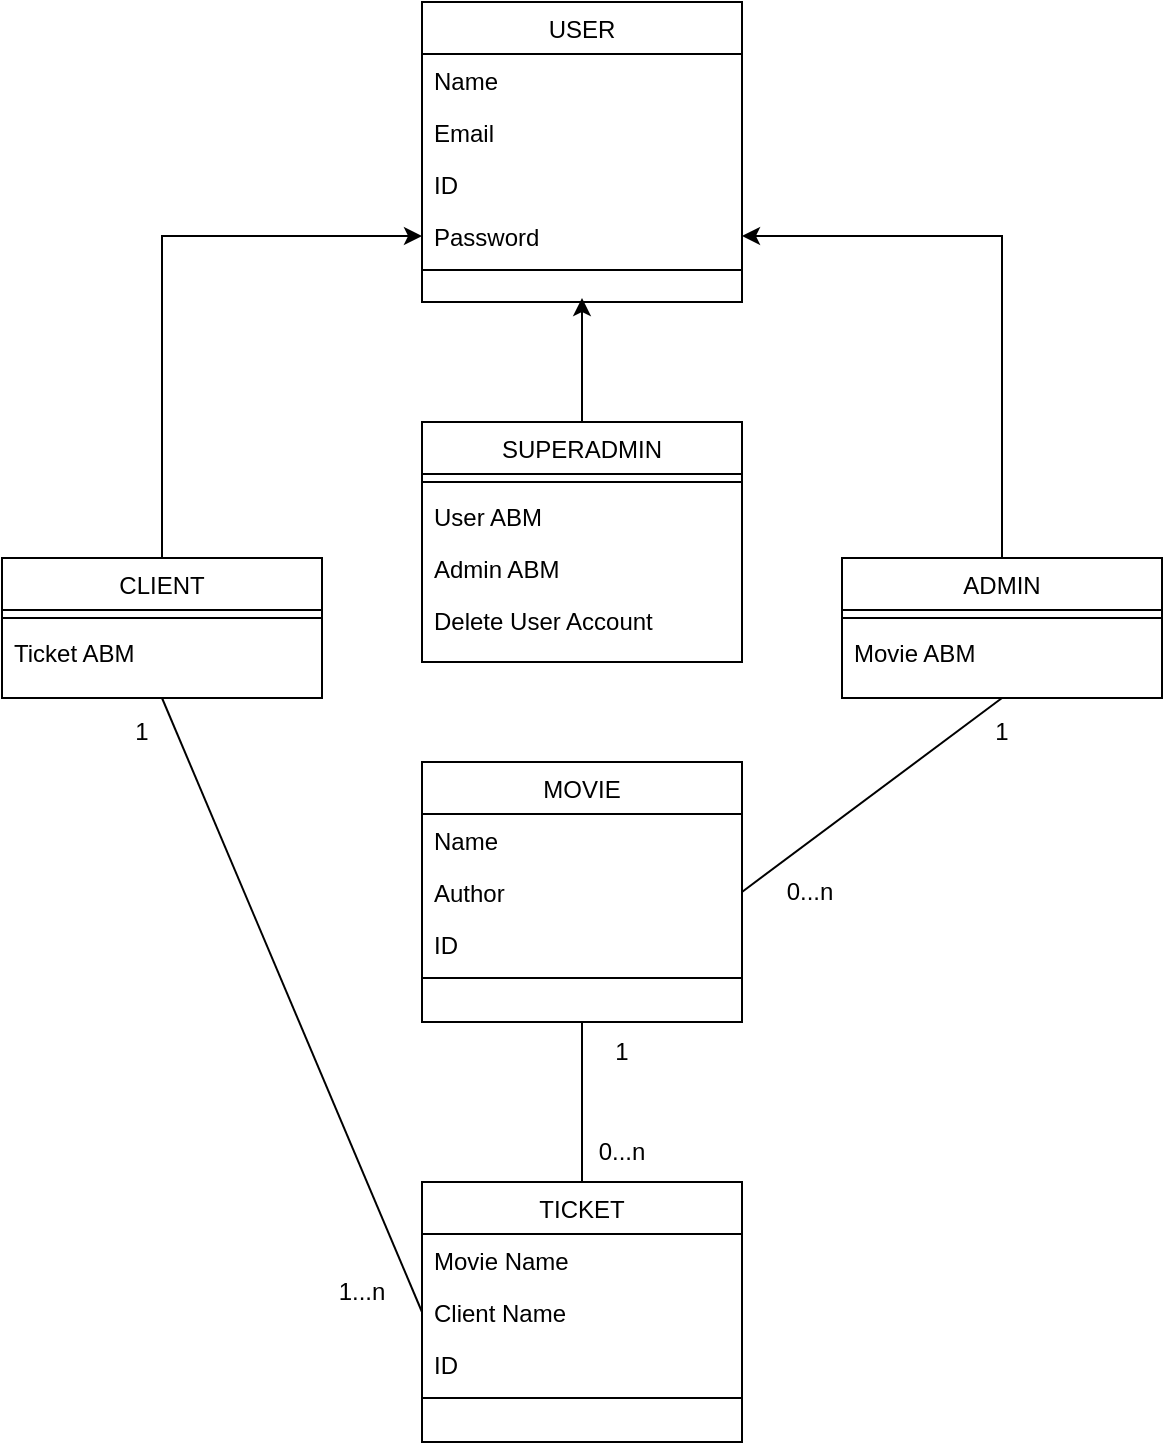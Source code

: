<mxfile version="24.4.4" type="google">
  <diagram id="C5RBs43oDa-KdzZeNtuy" name="Page-1">
    <mxGraphModel dx="1066" dy="473" grid="1" gridSize="10" guides="1" tooltips="1" connect="1" arrows="1" fold="1" page="1" pageScale="1" pageWidth="827" pageHeight="1169" math="0" shadow="0">
      <root>
        <mxCell id="WIyWlLk6GJQsqaUBKTNV-0" />
        <mxCell id="WIyWlLk6GJQsqaUBKTNV-1" parent="WIyWlLk6GJQsqaUBKTNV-0" />
        <mxCell id="zkfFHV4jXpPFQw0GAbJ--6" value="SUPERADMIN" style="swimlane;fontStyle=0;align=center;verticalAlign=top;childLayout=stackLayout;horizontal=1;startSize=26;horizontalStack=0;resizeParent=1;resizeLast=0;collapsible=1;marginBottom=0;rounded=0;shadow=0;strokeWidth=1;" parent="WIyWlLk6GJQsqaUBKTNV-1" vertex="1">
          <mxGeometry x="220" y="320" width="160" height="120" as="geometry">
            <mxRectangle x="130" y="380" width="160" height="26" as="alternateBounds" />
          </mxGeometry>
        </mxCell>
        <mxCell id="zkfFHV4jXpPFQw0GAbJ--9" value="" style="line;html=1;strokeWidth=1;align=left;verticalAlign=middle;spacingTop=-1;spacingLeft=3;spacingRight=3;rotatable=0;labelPosition=right;points=[];portConstraint=eastwest;" parent="zkfFHV4jXpPFQw0GAbJ--6" vertex="1">
          <mxGeometry y="26" width="160" height="8" as="geometry" />
        </mxCell>
        <mxCell id="zkfFHV4jXpPFQw0GAbJ--11" value="User ABM" style="text;align=left;verticalAlign=top;spacingLeft=4;spacingRight=4;overflow=hidden;rotatable=0;points=[[0,0.5],[1,0.5]];portConstraint=eastwest;" parent="zkfFHV4jXpPFQw0GAbJ--6" vertex="1">
          <mxGeometry y="34" width="160" height="26" as="geometry" />
        </mxCell>
        <mxCell id="Ci4bJcB7JdEYo5qyzmLX-46" value="Admin ABM" style="text;align=left;verticalAlign=top;spacingLeft=4;spacingRight=4;overflow=hidden;rotatable=0;points=[[0,0.5],[1,0.5]];portConstraint=eastwest;" vertex="1" parent="zkfFHV4jXpPFQw0GAbJ--6">
          <mxGeometry y="60" width="160" height="26" as="geometry" />
        </mxCell>
        <mxCell id="Ci4bJcB7JdEYo5qyzmLX-47" value="Delete User Account" style="text;align=left;verticalAlign=top;spacingLeft=4;spacingRight=4;overflow=hidden;rotatable=0;points=[[0,0.5],[1,0.5]];portConstraint=eastwest;" vertex="1" parent="zkfFHV4jXpPFQw0GAbJ--6">
          <mxGeometry y="86" width="160" height="34" as="geometry" />
        </mxCell>
        <mxCell id="Ci4bJcB7JdEYo5qyzmLX-0" value="ADMIN" style="swimlane;fontStyle=0;align=center;verticalAlign=top;childLayout=stackLayout;horizontal=1;startSize=26;horizontalStack=0;resizeParent=1;resizeLast=0;collapsible=1;marginBottom=0;rounded=0;shadow=0;strokeWidth=1;" vertex="1" parent="WIyWlLk6GJQsqaUBKTNV-1">
          <mxGeometry x="430" y="388" width="160" height="70" as="geometry">
            <mxRectangle x="130" y="380" width="160" height="26" as="alternateBounds" />
          </mxGeometry>
        </mxCell>
        <mxCell id="Ci4bJcB7JdEYo5qyzmLX-3" value="" style="line;html=1;strokeWidth=1;align=left;verticalAlign=middle;spacingTop=-1;spacingLeft=3;spacingRight=3;rotatable=0;labelPosition=right;points=[];portConstraint=eastwest;" vertex="1" parent="Ci4bJcB7JdEYo5qyzmLX-0">
          <mxGeometry y="26" width="160" height="8" as="geometry" />
        </mxCell>
        <mxCell id="Ci4bJcB7JdEYo5qyzmLX-5" value="Movie ABM" style="text;align=left;verticalAlign=top;spacingLeft=4;spacingRight=4;overflow=hidden;rotatable=0;points=[[0,0.5],[1,0.5]];portConstraint=eastwest;" vertex="1" parent="Ci4bJcB7JdEYo5qyzmLX-0">
          <mxGeometry y="34" width="160" height="26" as="geometry" />
        </mxCell>
        <mxCell id="Ci4bJcB7JdEYo5qyzmLX-8" value="CLIENT" style="swimlane;fontStyle=0;align=center;verticalAlign=top;childLayout=stackLayout;horizontal=1;startSize=26;horizontalStack=0;resizeParent=1;resizeLast=0;collapsible=1;marginBottom=0;rounded=0;shadow=0;strokeWidth=1;" vertex="1" parent="WIyWlLk6GJQsqaUBKTNV-1">
          <mxGeometry x="10" y="388" width="160" height="70" as="geometry">
            <mxRectangle x="130" y="380" width="160" height="26" as="alternateBounds" />
          </mxGeometry>
        </mxCell>
        <mxCell id="Ci4bJcB7JdEYo5qyzmLX-9" value="" style="line;html=1;strokeWidth=1;align=left;verticalAlign=middle;spacingTop=-1;spacingLeft=3;spacingRight=3;rotatable=0;labelPosition=right;points=[];portConstraint=eastwest;" vertex="1" parent="Ci4bJcB7JdEYo5qyzmLX-8">
          <mxGeometry y="26" width="160" height="8" as="geometry" />
        </mxCell>
        <mxCell id="Ci4bJcB7JdEYo5qyzmLX-10" value="Ticket ABM" style="text;align=left;verticalAlign=top;spacingLeft=4;spacingRight=4;overflow=hidden;rotatable=0;points=[[0,0.5],[1,0.5]];portConstraint=eastwest;" vertex="1" parent="Ci4bJcB7JdEYo5qyzmLX-8">
          <mxGeometry y="34" width="160" height="26" as="geometry" />
        </mxCell>
        <mxCell id="Ci4bJcB7JdEYo5qyzmLX-12" value="" style="endArrow=classic;html=1;rounded=0;entryX=1;entryY=0.5;entryDx=0;entryDy=0;exitX=0.5;exitY=0;exitDx=0;exitDy=0;" edge="1" parent="WIyWlLk6GJQsqaUBKTNV-1" source="Ci4bJcB7JdEYo5qyzmLX-0" target="Ci4bJcB7JdEYo5qyzmLX-51">
          <mxGeometry width="50" height="50" relative="1" as="geometry">
            <mxPoint x="450" y="360" as="sourcePoint" />
            <mxPoint x="380" y="237" as="targetPoint" />
            <Array as="points">
              <mxPoint x="510" y="227" />
            </Array>
          </mxGeometry>
        </mxCell>
        <mxCell id="Ci4bJcB7JdEYo5qyzmLX-13" value="" style="endArrow=classic;html=1;rounded=0;entryX=0;entryY=0.5;entryDx=0;entryDy=0;exitX=0.5;exitY=0;exitDx=0;exitDy=0;" edge="1" parent="WIyWlLk6GJQsqaUBKTNV-1" source="Ci4bJcB7JdEYo5qyzmLX-8" target="Ci4bJcB7JdEYo5qyzmLX-51">
          <mxGeometry width="50" height="50" relative="1" as="geometry">
            <mxPoint x="450" y="360" as="sourcePoint" />
            <mxPoint x="220" y="237" as="targetPoint" />
            <Array as="points">
              <mxPoint x="90" y="227" />
            </Array>
          </mxGeometry>
        </mxCell>
        <mxCell id="Ci4bJcB7JdEYo5qyzmLX-20" value="" style="endArrow=classic;html=1;rounded=0;entryX=0.5;entryY=1;entryDx=0;entryDy=0;exitX=0.5;exitY=0;exitDx=0;exitDy=0;" edge="1" parent="WIyWlLk6GJQsqaUBKTNV-1" source="zkfFHV4jXpPFQw0GAbJ--6">
          <mxGeometry width="50" height="50" relative="1" as="geometry">
            <mxPoint x="450" y="360" as="sourcePoint" />
            <mxPoint x="300" y="258" as="targetPoint" />
          </mxGeometry>
        </mxCell>
        <mxCell id="Ci4bJcB7JdEYo5qyzmLX-22" value="MOVIE" style="swimlane;fontStyle=0;align=center;verticalAlign=top;childLayout=stackLayout;horizontal=1;startSize=26;horizontalStack=0;resizeParent=1;resizeLast=0;collapsible=1;marginBottom=0;rounded=0;shadow=0;strokeWidth=1;" vertex="1" parent="WIyWlLk6GJQsqaUBKTNV-1">
          <mxGeometry x="220" y="490" width="160" height="130" as="geometry">
            <mxRectangle x="130" y="380" width="160" height="26" as="alternateBounds" />
          </mxGeometry>
        </mxCell>
        <mxCell id="Ci4bJcB7JdEYo5qyzmLX-23" value="Name" style="text;align=left;verticalAlign=top;spacingLeft=4;spacingRight=4;overflow=hidden;rotatable=0;points=[[0,0.5],[1,0.5]];portConstraint=eastwest;" vertex="1" parent="Ci4bJcB7JdEYo5qyzmLX-22">
          <mxGeometry y="26" width="160" height="26" as="geometry" />
        </mxCell>
        <mxCell id="Ci4bJcB7JdEYo5qyzmLX-24" value="Author" style="text;align=left;verticalAlign=top;spacingLeft=4;spacingRight=4;overflow=hidden;rotatable=0;points=[[0,0.5],[1,0.5]];portConstraint=eastwest;rounded=0;shadow=0;html=0;" vertex="1" parent="Ci4bJcB7JdEYo5qyzmLX-22">
          <mxGeometry y="52" width="160" height="26" as="geometry" />
        </mxCell>
        <mxCell id="Ci4bJcB7JdEYo5qyzmLX-29" value="ID" style="text;align=left;verticalAlign=top;spacingLeft=4;spacingRight=4;overflow=hidden;rotatable=0;points=[[0,0.5],[1,0.5]];portConstraint=eastwest;rounded=0;shadow=0;html=0;" vertex="1" parent="Ci4bJcB7JdEYo5qyzmLX-22">
          <mxGeometry y="78" width="160" height="26" as="geometry" />
        </mxCell>
        <mxCell id="Ci4bJcB7JdEYo5qyzmLX-25" value="" style="line;html=1;strokeWidth=1;align=left;verticalAlign=middle;spacingTop=-1;spacingLeft=3;spacingRight=3;rotatable=0;labelPosition=right;points=[];portConstraint=eastwest;" vertex="1" parent="Ci4bJcB7JdEYo5qyzmLX-22">
          <mxGeometry y="104" width="160" height="8" as="geometry" />
        </mxCell>
        <mxCell id="Ci4bJcB7JdEYo5qyzmLX-30" value="TICKET" style="swimlane;fontStyle=0;align=center;verticalAlign=top;childLayout=stackLayout;horizontal=1;startSize=26;horizontalStack=0;resizeParent=1;resizeLast=0;collapsible=1;marginBottom=0;rounded=0;shadow=0;strokeWidth=1;" vertex="1" parent="WIyWlLk6GJQsqaUBKTNV-1">
          <mxGeometry x="220" y="700" width="160" height="130" as="geometry">
            <mxRectangle x="130" y="380" width="160" height="26" as="alternateBounds" />
          </mxGeometry>
        </mxCell>
        <mxCell id="Ci4bJcB7JdEYo5qyzmLX-31" value="Movie Name" style="text;align=left;verticalAlign=top;spacingLeft=4;spacingRight=4;overflow=hidden;rotatable=0;points=[[0,0.5],[1,0.5]];portConstraint=eastwest;" vertex="1" parent="Ci4bJcB7JdEYo5qyzmLX-30">
          <mxGeometry y="26" width="160" height="26" as="geometry" />
        </mxCell>
        <mxCell id="Ci4bJcB7JdEYo5qyzmLX-36" value="Client Name" style="text;align=left;verticalAlign=top;spacingLeft=4;spacingRight=4;overflow=hidden;rotatable=0;points=[[0,0.5],[1,0.5]];portConstraint=eastwest;rounded=0;shadow=0;html=0;" vertex="1" parent="Ci4bJcB7JdEYo5qyzmLX-30">
          <mxGeometry y="52" width="160" height="26" as="geometry" />
        </mxCell>
        <mxCell id="Ci4bJcB7JdEYo5qyzmLX-32" value="ID" style="text;align=left;verticalAlign=top;spacingLeft=4;spacingRight=4;overflow=hidden;rotatable=0;points=[[0,0.5],[1,0.5]];portConstraint=eastwest;rounded=0;shadow=0;html=0;" vertex="1" parent="Ci4bJcB7JdEYo5qyzmLX-30">
          <mxGeometry y="78" width="160" height="26" as="geometry" />
        </mxCell>
        <mxCell id="Ci4bJcB7JdEYo5qyzmLX-33" value="" style="line;html=1;strokeWidth=1;align=left;verticalAlign=middle;spacingTop=-1;spacingLeft=3;spacingRight=3;rotatable=0;labelPosition=right;points=[];portConstraint=eastwest;" vertex="1" parent="Ci4bJcB7JdEYo5qyzmLX-30">
          <mxGeometry y="104" width="160" height="8" as="geometry" />
        </mxCell>
        <mxCell id="Ci4bJcB7JdEYo5qyzmLX-37" value="" style="endArrow=none;html=1;rounded=0;exitX=1;exitY=0.5;exitDx=0;exitDy=0;entryX=0.5;entryY=1;entryDx=0;entryDy=0;" edge="1" parent="WIyWlLk6GJQsqaUBKTNV-1" source="Ci4bJcB7JdEYo5qyzmLX-24" target="Ci4bJcB7JdEYo5qyzmLX-0">
          <mxGeometry width="50" height="50" relative="1" as="geometry">
            <mxPoint x="450" y="450" as="sourcePoint" />
            <mxPoint x="500" y="400" as="targetPoint" />
          </mxGeometry>
        </mxCell>
        <mxCell id="Ci4bJcB7JdEYo5qyzmLX-38" value="0...n" style="text;strokeColor=none;align=center;fillColor=none;html=1;verticalAlign=middle;whiteSpace=wrap;rounded=0;" vertex="1" parent="WIyWlLk6GJQsqaUBKTNV-1">
          <mxGeometry x="384" y="540" width="60" height="30" as="geometry" />
        </mxCell>
        <mxCell id="Ci4bJcB7JdEYo5qyzmLX-39" value="1" style="text;strokeColor=none;align=center;fillColor=none;html=1;verticalAlign=middle;whiteSpace=wrap;rounded=0;" vertex="1" parent="WIyWlLk6GJQsqaUBKTNV-1">
          <mxGeometry x="480" y="460" width="60" height="30" as="geometry" />
        </mxCell>
        <mxCell id="Ci4bJcB7JdEYo5qyzmLX-40" value="" style="endArrow=none;html=1;rounded=0;entryX=0.5;entryY=1;entryDx=0;entryDy=0;exitX=0.5;exitY=0;exitDx=0;exitDy=0;" edge="1" parent="WIyWlLk6GJQsqaUBKTNV-1" source="Ci4bJcB7JdEYo5qyzmLX-30" target="Ci4bJcB7JdEYo5qyzmLX-22">
          <mxGeometry width="50" height="50" relative="1" as="geometry">
            <mxPoint x="450" y="650" as="sourcePoint" />
            <mxPoint x="500" y="600" as="targetPoint" />
          </mxGeometry>
        </mxCell>
        <mxCell id="Ci4bJcB7JdEYo5qyzmLX-41" value="1" style="text;strokeColor=none;align=center;fillColor=none;html=1;verticalAlign=middle;whiteSpace=wrap;rounded=0;" vertex="1" parent="WIyWlLk6GJQsqaUBKTNV-1">
          <mxGeometry x="290" y="620" width="60" height="30" as="geometry" />
        </mxCell>
        <mxCell id="Ci4bJcB7JdEYo5qyzmLX-42" value="0...n" style="text;strokeColor=none;align=center;fillColor=none;html=1;verticalAlign=middle;whiteSpace=wrap;rounded=0;" vertex="1" parent="WIyWlLk6GJQsqaUBKTNV-1">
          <mxGeometry x="290" y="670" width="60" height="30" as="geometry" />
        </mxCell>
        <mxCell id="Ci4bJcB7JdEYo5qyzmLX-43" value="" style="endArrow=none;html=1;rounded=0;exitX=0.5;exitY=1;exitDx=0;exitDy=0;entryX=0;entryY=0.5;entryDx=0;entryDy=0;" edge="1" parent="WIyWlLk6GJQsqaUBKTNV-1" source="Ci4bJcB7JdEYo5qyzmLX-8" target="Ci4bJcB7JdEYo5qyzmLX-36">
          <mxGeometry width="50" height="50" relative="1" as="geometry">
            <mxPoint x="450" y="650" as="sourcePoint" />
            <mxPoint x="500" y="600" as="targetPoint" />
          </mxGeometry>
        </mxCell>
        <mxCell id="Ci4bJcB7JdEYo5qyzmLX-44" value="1" style="text;strokeColor=none;align=center;fillColor=none;html=1;verticalAlign=middle;whiteSpace=wrap;rounded=0;" vertex="1" parent="WIyWlLk6GJQsqaUBKTNV-1">
          <mxGeometry x="50" y="460" width="60" height="30" as="geometry" />
        </mxCell>
        <mxCell id="Ci4bJcB7JdEYo5qyzmLX-45" value="1...n" style="text;strokeColor=none;align=center;fillColor=none;html=1;verticalAlign=middle;whiteSpace=wrap;rounded=0;" vertex="1" parent="WIyWlLk6GJQsqaUBKTNV-1">
          <mxGeometry x="160" y="740" width="60" height="30" as="geometry" />
        </mxCell>
        <mxCell id="Ci4bJcB7JdEYo5qyzmLX-48" value="USER" style="swimlane;fontStyle=0;align=center;verticalAlign=top;childLayout=stackLayout;horizontal=1;startSize=26;horizontalStack=0;resizeParent=1;resizeLast=0;collapsible=1;marginBottom=0;rounded=0;shadow=0;strokeWidth=1;" vertex="1" parent="WIyWlLk6GJQsqaUBKTNV-1">
          <mxGeometry x="220" y="110" width="160" height="150" as="geometry">
            <mxRectangle x="130" y="380" width="160" height="26" as="alternateBounds" />
          </mxGeometry>
        </mxCell>
        <mxCell id="Ci4bJcB7JdEYo5qyzmLX-49" value="Name" style="text;align=left;verticalAlign=top;spacingLeft=4;spacingRight=4;overflow=hidden;rotatable=0;points=[[0,0.5],[1,0.5]];portConstraint=eastwest;" vertex="1" parent="Ci4bJcB7JdEYo5qyzmLX-48">
          <mxGeometry y="26" width="160" height="26" as="geometry" />
        </mxCell>
        <mxCell id="Ci4bJcB7JdEYo5qyzmLX-50" value="Email" style="text;align=left;verticalAlign=top;spacingLeft=4;spacingRight=4;overflow=hidden;rotatable=0;points=[[0,0.5],[1,0.5]];portConstraint=eastwest;rounded=0;shadow=0;html=0;" vertex="1" parent="Ci4bJcB7JdEYo5qyzmLX-48">
          <mxGeometry y="52" width="160" height="26" as="geometry" />
        </mxCell>
        <mxCell id="Ci4bJcB7JdEYo5qyzmLX-53" value="ID" style="text;align=left;verticalAlign=top;spacingLeft=4;spacingRight=4;overflow=hidden;rotatable=0;points=[[0,0.5],[1,0.5]];portConstraint=eastwest;rounded=0;shadow=0;html=0;" vertex="1" parent="Ci4bJcB7JdEYo5qyzmLX-48">
          <mxGeometry y="78" width="160" height="26" as="geometry" />
        </mxCell>
        <mxCell id="Ci4bJcB7JdEYo5qyzmLX-51" value="Password" style="text;align=left;verticalAlign=top;spacingLeft=4;spacingRight=4;overflow=hidden;rotatable=0;points=[[0,0.5],[1,0.5]];portConstraint=eastwest;rounded=0;shadow=0;html=0;" vertex="1" parent="Ci4bJcB7JdEYo5qyzmLX-48">
          <mxGeometry y="104" width="160" height="26" as="geometry" />
        </mxCell>
        <mxCell id="Ci4bJcB7JdEYo5qyzmLX-54" value="" style="line;html=1;strokeWidth=1;align=left;verticalAlign=middle;spacingTop=-1;spacingLeft=3;spacingRight=3;rotatable=0;labelPosition=right;points=[];portConstraint=eastwest;" vertex="1" parent="Ci4bJcB7JdEYo5qyzmLX-48">
          <mxGeometry y="130" width="160" height="8" as="geometry" />
        </mxCell>
      </root>
    </mxGraphModel>
  </diagram>
</mxfile>
